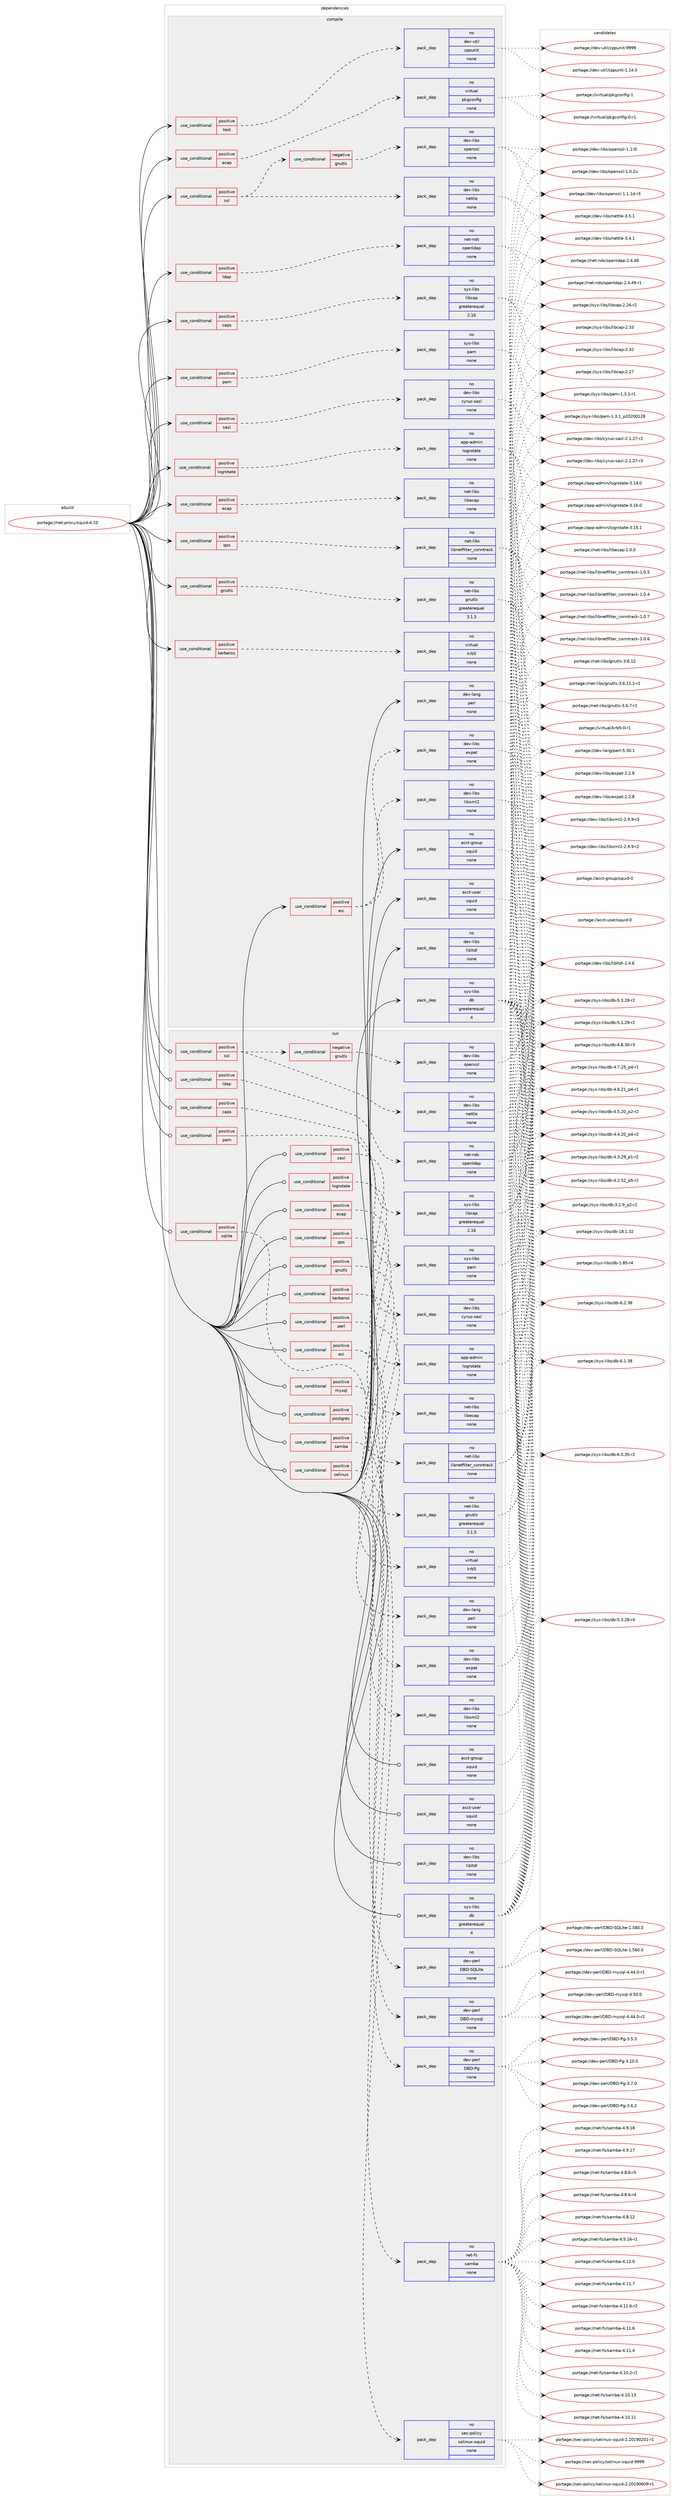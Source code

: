digraph prolog {

# *************
# Graph options
# *************

newrank=true;
concentrate=true;
compound=true;
graph [rankdir=LR,fontname=Helvetica,fontsize=10,ranksep=1.5];#, ranksep=2.5, nodesep=0.2];
edge  [arrowhead=vee];
node  [fontname=Helvetica,fontsize=10];

# **********
# The ebuild
# **********

subgraph cluster_leftcol {
color=gray;
rank=same;
label=<<i>ebuild</i>>;
id [label="portage://net-proxy/squid-4.10", color=red, width=4, href="../net-proxy/squid-4.10.svg"];
}

# ****************
# The dependencies
# ****************

subgraph cluster_midcol {
color=gray;
label=<<i>dependencies</i>>;
subgraph cluster_compile {
fillcolor="#eeeeee";
style=filled;
label=<<i>compile</i>>;
subgraph cond8468 {
dependency47067 [label=<<TABLE BORDER="0" CELLBORDER="1" CELLSPACING="0" CELLPADDING="4"><TR><TD ROWSPAN="3" CELLPADDING="10">use_conditional</TD></TR><TR><TD>positive</TD></TR><TR><TD>caps</TD></TR></TABLE>>, shape=none, color=red];
subgraph pack37607 {
dependency47068 [label=<<TABLE BORDER="0" CELLBORDER="1" CELLSPACING="0" CELLPADDING="4" WIDTH="220"><TR><TD ROWSPAN="6" CELLPADDING="30">pack_dep</TD></TR><TR><TD WIDTH="110">no</TD></TR><TR><TD>sys-libs</TD></TR><TR><TD>libcap</TD></TR><TR><TD>greaterequal</TD></TR><TR><TD>2.16</TD></TR></TABLE>>, shape=none, color=blue];
}
dependency47067:e -> dependency47068:w [weight=20,style="dashed",arrowhead="vee"];
}
id:e -> dependency47067:w [weight=20,style="solid",arrowhead="vee"];
subgraph cond8469 {
dependency47069 [label=<<TABLE BORDER="0" CELLBORDER="1" CELLSPACING="0" CELLPADDING="4"><TR><TD ROWSPAN="3" CELLPADDING="10">use_conditional</TD></TR><TR><TD>positive</TD></TR><TR><TD>ecap</TD></TR></TABLE>>, shape=none, color=red];
subgraph pack37608 {
dependency47070 [label=<<TABLE BORDER="0" CELLBORDER="1" CELLSPACING="0" CELLPADDING="4" WIDTH="220"><TR><TD ROWSPAN="6" CELLPADDING="30">pack_dep</TD></TR><TR><TD WIDTH="110">no</TD></TR><TR><TD>net-libs</TD></TR><TR><TD>libecap</TD></TR><TR><TD>none</TD></TR><TR><TD></TD></TR></TABLE>>, shape=none, color=blue];
}
dependency47069:e -> dependency47070:w [weight=20,style="dashed",arrowhead="vee"];
}
id:e -> dependency47069:w [weight=20,style="solid",arrowhead="vee"];
subgraph cond8470 {
dependency47071 [label=<<TABLE BORDER="0" CELLBORDER="1" CELLSPACING="0" CELLPADDING="4"><TR><TD ROWSPAN="3" CELLPADDING="10">use_conditional</TD></TR><TR><TD>positive</TD></TR><TR><TD>ecap</TD></TR></TABLE>>, shape=none, color=red];
subgraph pack37609 {
dependency47072 [label=<<TABLE BORDER="0" CELLBORDER="1" CELLSPACING="0" CELLPADDING="4" WIDTH="220"><TR><TD ROWSPAN="6" CELLPADDING="30">pack_dep</TD></TR><TR><TD WIDTH="110">no</TD></TR><TR><TD>virtual</TD></TR><TR><TD>pkgconfig</TD></TR><TR><TD>none</TD></TR><TR><TD></TD></TR></TABLE>>, shape=none, color=blue];
}
dependency47071:e -> dependency47072:w [weight=20,style="dashed",arrowhead="vee"];
}
id:e -> dependency47071:w [weight=20,style="solid",arrowhead="vee"];
subgraph cond8471 {
dependency47073 [label=<<TABLE BORDER="0" CELLBORDER="1" CELLSPACING="0" CELLPADDING="4"><TR><TD ROWSPAN="3" CELLPADDING="10">use_conditional</TD></TR><TR><TD>positive</TD></TR><TR><TD>esi</TD></TR></TABLE>>, shape=none, color=red];
subgraph pack37610 {
dependency47074 [label=<<TABLE BORDER="0" CELLBORDER="1" CELLSPACING="0" CELLPADDING="4" WIDTH="220"><TR><TD ROWSPAN="6" CELLPADDING="30">pack_dep</TD></TR><TR><TD WIDTH="110">no</TD></TR><TR><TD>dev-libs</TD></TR><TR><TD>expat</TD></TR><TR><TD>none</TD></TR><TR><TD></TD></TR></TABLE>>, shape=none, color=blue];
}
dependency47073:e -> dependency47074:w [weight=20,style="dashed",arrowhead="vee"];
subgraph pack37611 {
dependency47075 [label=<<TABLE BORDER="0" CELLBORDER="1" CELLSPACING="0" CELLPADDING="4" WIDTH="220"><TR><TD ROWSPAN="6" CELLPADDING="30">pack_dep</TD></TR><TR><TD WIDTH="110">no</TD></TR><TR><TD>dev-libs</TD></TR><TR><TD>libxml2</TD></TR><TR><TD>none</TD></TR><TR><TD></TD></TR></TABLE>>, shape=none, color=blue];
}
dependency47073:e -> dependency47075:w [weight=20,style="dashed",arrowhead="vee"];
}
id:e -> dependency47073:w [weight=20,style="solid",arrowhead="vee"];
subgraph cond8472 {
dependency47076 [label=<<TABLE BORDER="0" CELLBORDER="1" CELLSPACING="0" CELLPADDING="4"><TR><TD ROWSPAN="3" CELLPADDING="10">use_conditional</TD></TR><TR><TD>positive</TD></TR><TR><TD>gnutls</TD></TR></TABLE>>, shape=none, color=red];
subgraph pack37612 {
dependency47077 [label=<<TABLE BORDER="0" CELLBORDER="1" CELLSPACING="0" CELLPADDING="4" WIDTH="220"><TR><TD ROWSPAN="6" CELLPADDING="30">pack_dep</TD></TR><TR><TD WIDTH="110">no</TD></TR><TR><TD>net-libs</TD></TR><TR><TD>gnutls</TD></TR><TR><TD>greaterequal</TD></TR><TR><TD>3.1.5</TD></TR></TABLE>>, shape=none, color=blue];
}
dependency47076:e -> dependency47077:w [weight=20,style="dashed",arrowhead="vee"];
}
id:e -> dependency47076:w [weight=20,style="solid",arrowhead="vee"];
subgraph cond8473 {
dependency47078 [label=<<TABLE BORDER="0" CELLBORDER="1" CELLSPACING="0" CELLPADDING="4"><TR><TD ROWSPAN="3" CELLPADDING="10">use_conditional</TD></TR><TR><TD>positive</TD></TR><TR><TD>kerberos</TD></TR></TABLE>>, shape=none, color=red];
subgraph pack37613 {
dependency47079 [label=<<TABLE BORDER="0" CELLBORDER="1" CELLSPACING="0" CELLPADDING="4" WIDTH="220"><TR><TD ROWSPAN="6" CELLPADDING="30">pack_dep</TD></TR><TR><TD WIDTH="110">no</TD></TR><TR><TD>virtual</TD></TR><TR><TD>krb5</TD></TR><TR><TD>none</TD></TR><TR><TD></TD></TR></TABLE>>, shape=none, color=blue];
}
dependency47078:e -> dependency47079:w [weight=20,style="dashed",arrowhead="vee"];
}
id:e -> dependency47078:w [weight=20,style="solid",arrowhead="vee"];
subgraph cond8474 {
dependency47080 [label=<<TABLE BORDER="0" CELLBORDER="1" CELLSPACING="0" CELLPADDING="4"><TR><TD ROWSPAN="3" CELLPADDING="10">use_conditional</TD></TR><TR><TD>positive</TD></TR><TR><TD>ldap</TD></TR></TABLE>>, shape=none, color=red];
subgraph pack37614 {
dependency47081 [label=<<TABLE BORDER="0" CELLBORDER="1" CELLSPACING="0" CELLPADDING="4" WIDTH="220"><TR><TD ROWSPAN="6" CELLPADDING="30">pack_dep</TD></TR><TR><TD WIDTH="110">no</TD></TR><TR><TD>net-nds</TD></TR><TR><TD>openldap</TD></TR><TR><TD>none</TD></TR><TR><TD></TD></TR></TABLE>>, shape=none, color=blue];
}
dependency47080:e -> dependency47081:w [weight=20,style="dashed",arrowhead="vee"];
}
id:e -> dependency47080:w [weight=20,style="solid",arrowhead="vee"];
subgraph cond8475 {
dependency47082 [label=<<TABLE BORDER="0" CELLBORDER="1" CELLSPACING="0" CELLPADDING="4"><TR><TD ROWSPAN="3" CELLPADDING="10">use_conditional</TD></TR><TR><TD>positive</TD></TR><TR><TD>logrotate</TD></TR></TABLE>>, shape=none, color=red];
subgraph pack37615 {
dependency47083 [label=<<TABLE BORDER="0" CELLBORDER="1" CELLSPACING="0" CELLPADDING="4" WIDTH="220"><TR><TD ROWSPAN="6" CELLPADDING="30">pack_dep</TD></TR><TR><TD WIDTH="110">no</TD></TR><TR><TD>app-admin</TD></TR><TR><TD>logrotate</TD></TR><TR><TD>none</TD></TR><TR><TD></TD></TR></TABLE>>, shape=none, color=blue];
}
dependency47082:e -> dependency47083:w [weight=20,style="dashed",arrowhead="vee"];
}
id:e -> dependency47082:w [weight=20,style="solid",arrowhead="vee"];
subgraph cond8476 {
dependency47084 [label=<<TABLE BORDER="0" CELLBORDER="1" CELLSPACING="0" CELLPADDING="4"><TR><TD ROWSPAN="3" CELLPADDING="10">use_conditional</TD></TR><TR><TD>positive</TD></TR><TR><TD>pam</TD></TR></TABLE>>, shape=none, color=red];
subgraph pack37616 {
dependency47085 [label=<<TABLE BORDER="0" CELLBORDER="1" CELLSPACING="0" CELLPADDING="4" WIDTH="220"><TR><TD ROWSPAN="6" CELLPADDING="30">pack_dep</TD></TR><TR><TD WIDTH="110">no</TD></TR><TR><TD>sys-libs</TD></TR><TR><TD>pam</TD></TR><TR><TD>none</TD></TR><TR><TD></TD></TR></TABLE>>, shape=none, color=blue];
}
dependency47084:e -> dependency47085:w [weight=20,style="dashed",arrowhead="vee"];
}
id:e -> dependency47084:w [weight=20,style="solid",arrowhead="vee"];
subgraph cond8477 {
dependency47086 [label=<<TABLE BORDER="0" CELLBORDER="1" CELLSPACING="0" CELLPADDING="4"><TR><TD ROWSPAN="3" CELLPADDING="10">use_conditional</TD></TR><TR><TD>positive</TD></TR><TR><TD>qos</TD></TR></TABLE>>, shape=none, color=red];
subgraph pack37617 {
dependency47087 [label=<<TABLE BORDER="0" CELLBORDER="1" CELLSPACING="0" CELLPADDING="4" WIDTH="220"><TR><TD ROWSPAN="6" CELLPADDING="30">pack_dep</TD></TR><TR><TD WIDTH="110">no</TD></TR><TR><TD>net-libs</TD></TR><TR><TD>libnetfilter_conntrack</TD></TR><TR><TD>none</TD></TR><TR><TD></TD></TR></TABLE>>, shape=none, color=blue];
}
dependency47086:e -> dependency47087:w [weight=20,style="dashed",arrowhead="vee"];
}
id:e -> dependency47086:w [weight=20,style="solid",arrowhead="vee"];
subgraph cond8478 {
dependency47088 [label=<<TABLE BORDER="0" CELLBORDER="1" CELLSPACING="0" CELLPADDING="4"><TR><TD ROWSPAN="3" CELLPADDING="10">use_conditional</TD></TR><TR><TD>positive</TD></TR><TR><TD>sasl</TD></TR></TABLE>>, shape=none, color=red];
subgraph pack37618 {
dependency47089 [label=<<TABLE BORDER="0" CELLBORDER="1" CELLSPACING="0" CELLPADDING="4" WIDTH="220"><TR><TD ROWSPAN="6" CELLPADDING="30">pack_dep</TD></TR><TR><TD WIDTH="110">no</TD></TR><TR><TD>dev-libs</TD></TR><TR><TD>cyrus-sasl</TD></TR><TR><TD>none</TD></TR><TR><TD></TD></TR></TABLE>>, shape=none, color=blue];
}
dependency47088:e -> dependency47089:w [weight=20,style="dashed",arrowhead="vee"];
}
id:e -> dependency47088:w [weight=20,style="solid",arrowhead="vee"];
subgraph cond8479 {
dependency47090 [label=<<TABLE BORDER="0" CELLBORDER="1" CELLSPACING="0" CELLPADDING="4"><TR><TD ROWSPAN="3" CELLPADDING="10">use_conditional</TD></TR><TR><TD>positive</TD></TR><TR><TD>ssl</TD></TR></TABLE>>, shape=none, color=red];
subgraph cond8480 {
dependency47091 [label=<<TABLE BORDER="0" CELLBORDER="1" CELLSPACING="0" CELLPADDING="4"><TR><TD ROWSPAN="3" CELLPADDING="10">use_conditional</TD></TR><TR><TD>negative</TD></TR><TR><TD>gnutls</TD></TR></TABLE>>, shape=none, color=red];
subgraph pack37619 {
dependency47092 [label=<<TABLE BORDER="0" CELLBORDER="1" CELLSPACING="0" CELLPADDING="4" WIDTH="220"><TR><TD ROWSPAN="6" CELLPADDING="30">pack_dep</TD></TR><TR><TD WIDTH="110">no</TD></TR><TR><TD>dev-libs</TD></TR><TR><TD>openssl</TD></TR><TR><TD>none</TD></TR><TR><TD></TD></TR></TABLE>>, shape=none, color=blue];
}
dependency47091:e -> dependency47092:w [weight=20,style="dashed",arrowhead="vee"];
}
dependency47090:e -> dependency47091:w [weight=20,style="dashed",arrowhead="vee"];
subgraph pack37620 {
dependency47093 [label=<<TABLE BORDER="0" CELLBORDER="1" CELLSPACING="0" CELLPADDING="4" WIDTH="220"><TR><TD ROWSPAN="6" CELLPADDING="30">pack_dep</TD></TR><TR><TD WIDTH="110">no</TD></TR><TR><TD>dev-libs</TD></TR><TR><TD>nettle</TD></TR><TR><TD>none</TD></TR><TR><TD></TD></TR></TABLE>>, shape=none, color=blue];
}
dependency47090:e -> dependency47093:w [weight=20,style="dashed",arrowhead="vee"];
}
id:e -> dependency47090:w [weight=20,style="solid",arrowhead="vee"];
subgraph cond8481 {
dependency47094 [label=<<TABLE BORDER="0" CELLBORDER="1" CELLSPACING="0" CELLPADDING="4"><TR><TD ROWSPAN="3" CELLPADDING="10">use_conditional</TD></TR><TR><TD>positive</TD></TR><TR><TD>test</TD></TR></TABLE>>, shape=none, color=red];
subgraph pack37621 {
dependency47095 [label=<<TABLE BORDER="0" CELLBORDER="1" CELLSPACING="0" CELLPADDING="4" WIDTH="220"><TR><TD ROWSPAN="6" CELLPADDING="30">pack_dep</TD></TR><TR><TD WIDTH="110">no</TD></TR><TR><TD>dev-util</TD></TR><TR><TD>cppunit</TD></TR><TR><TD>none</TD></TR><TR><TD></TD></TR></TABLE>>, shape=none, color=blue];
}
dependency47094:e -> dependency47095:w [weight=20,style="dashed",arrowhead="vee"];
}
id:e -> dependency47094:w [weight=20,style="solid",arrowhead="vee"];
subgraph pack37622 {
dependency47096 [label=<<TABLE BORDER="0" CELLBORDER="1" CELLSPACING="0" CELLPADDING="4" WIDTH="220"><TR><TD ROWSPAN="6" CELLPADDING="30">pack_dep</TD></TR><TR><TD WIDTH="110">no</TD></TR><TR><TD>acct-group</TD></TR><TR><TD>squid</TD></TR><TR><TD>none</TD></TR><TR><TD></TD></TR></TABLE>>, shape=none, color=blue];
}
id:e -> dependency47096:w [weight=20,style="solid",arrowhead="vee"];
subgraph pack37623 {
dependency47097 [label=<<TABLE BORDER="0" CELLBORDER="1" CELLSPACING="0" CELLPADDING="4" WIDTH="220"><TR><TD ROWSPAN="6" CELLPADDING="30">pack_dep</TD></TR><TR><TD WIDTH="110">no</TD></TR><TR><TD>acct-user</TD></TR><TR><TD>squid</TD></TR><TR><TD>none</TD></TR><TR><TD></TD></TR></TABLE>>, shape=none, color=blue];
}
id:e -> dependency47097:w [weight=20,style="solid",arrowhead="vee"];
subgraph pack37624 {
dependency47098 [label=<<TABLE BORDER="0" CELLBORDER="1" CELLSPACING="0" CELLPADDING="4" WIDTH="220"><TR><TD ROWSPAN="6" CELLPADDING="30">pack_dep</TD></TR><TR><TD WIDTH="110">no</TD></TR><TR><TD>dev-lang</TD></TR><TR><TD>perl</TD></TR><TR><TD>none</TD></TR><TR><TD></TD></TR></TABLE>>, shape=none, color=blue];
}
id:e -> dependency47098:w [weight=20,style="solid",arrowhead="vee"];
subgraph pack37625 {
dependency47099 [label=<<TABLE BORDER="0" CELLBORDER="1" CELLSPACING="0" CELLPADDING="4" WIDTH="220"><TR><TD ROWSPAN="6" CELLPADDING="30">pack_dep</TD></TR><TR><TD WIDTH="110">no</TD></TR><TR><TD>dev-libs</TD></TR><TR><TD>libltdl</TD></TR><TR><TD>none</TD></TR><TR><TD></TD></TR></TABLE>>, shape=none, color=blue];
}
id:e -> dependency47099:w [weight=20,style="solid",arrowhead="vee"];
subgraph pack37626 {
dependency47100 [label=<<TABLE BORDER="0" CELLBORDER="1" CELLSPACING="0" CELLPADDING="4" WIDTH="220"><TR><TD ROWSPAN="6" CELLPADDING="30">pack_dep</TD></TR><TR><TD WIDTH="110">no</TD></TR><TR><TD>sys-libs</TD></TR><TR><TD>db</TD></TR><TR><TD>greaterequal</TD></TR><TR><TD>4</TD></TR></TABLE>>, shape=none, color=blue];
}
id:e -> dependency47100:w [weight=20,style="solid",arrowhead="vee"];
}
subgraph cluster_compileandrun {
fillcolor="#eeeeee";
style=filled;
label=<<i>compile and run</i>>;
}
subgraph cluster_run {
fillcolor="#eeeeee";
style=filled;
label=<<i>run</i>>;
subgraph cond8482 {
dependency47101 [label=<<TABLE BORDER="0" CELLBORDER="1" CELLSPACING="0" CELLPADDING="4"><TR><TD ROWSPAN="3" CELLPADDING="10">use_conditional</TD></TR><TR><TD>positive</TD></TR><TR><TD>caps</TD></TR></TABLE>>, shape=none, color=red];
subgraph pack37627 {
dependency47102 [label=<<TABLE BORDER="0" CELLBORDER="1" CELLSPACING="0" CELLPADDING="4" WIDTH="220"><TR><TD ROWSPAN="6" CELLPADDING="30">pack_dep</TD></TR><TR><TD WIDTH="110">no</TD></TR><TR><TD>sys-libs</TD></TR><TR><TD>libcap</TD></TR><TR><TD>greaterequal</TD></TR><TR><TD>2.16</TD></TR></TABLE>>, shape=none, color=blue];
}
dependency47101:e -> dependency47102:w [weight=20,style="dashed",arrowhead="vee"];
}
id:e -> dependency47101:w [weight=20,style="solid",arrowhead="odot"];
subgraph cond8483 {
dependency47103 [label=<<TABLE BORDER="0" CELLBORDER="1" CELLSPACING="0" CELLPADDING="4"><TR><TD ROWSPAN="3" CELLPADDING="10">use_conditional</TD></TR><TR><TD>positive</TD></TR><TR><TD>ecap</TD></TR></TABLE>>, shape=none, color=red];
subgraph pack37628 {
dependency47104 [label=<<TABLE BORDER="0" CELLBORDER="1" CELLSPACING="0" CELLPADDING="4" WIDTH="220"><TR><TD ROWSPAN="6" CELLPADDING="30">pack_dep</TD></TR><TR><TD WIDTH="110">no</TD></TR><TR><TD>net-libs</TD></TR><TR><TD>libecap</TD></TR><TR><TD>none</TD></TR><TR><TD></TD></TR></TABLE>>, shape=none, color=blue];
}
dependency47103:e -> dependency47104:w [weight=20,style="dashed",arrowhead="vee"];
}
id:e -> dependency47103:w [weight=20,style="solid",arrowhead="odot"];
subgraph cond8484 {
dependency47105 [label=<<TABLE BORDER="0" CELLBORDER="1" CELLSPACING="0" CELLPADDING="4"><TR><TD ROWSPAN="3" CELLPADDING="10">use_conditional</TD></TR><TR><TD>positive</TD></TR><TR><TD>esi</TD></TR></TABLE>>, shape=none, color=red];
subgraph pack37629 {
dependency47106 [label=<<TABLE BORDER="0" CELLBORDER="1" CELLSPACING="0" CELLPADDING="4" WIDTH="220"><TR><TD ROWSPAN="6" CELLPADDING="30">pack_dep</TD></TR><TR><TD WIDTH="110">no</TD></TR><TR><TD>dev-libs</TD></TR><TR><TD>expat</TD></TR><TR><TD>none</TD></TR><TR><TD></TD></TR></TABLE>>, shape=none, color=blue];
}
dependency47105:e -> dependency47106:w [weight=20,style="dashed",arrowhead="vee"];
subgraph pack37630 {
dependency47107 [label=<<TABLE BORDER="0" CELLBORDER="1" CELLSPACING="0" CELLPADDING="4" WIDTH="220"><TR><TD ROWSPAN="6" CELLPADDING="30">pack_dep</TD></TR><TR><TD WIDTH="110">no</TD></TR><TR><TD>dev-libs</TD></TR><TR><TD>libxml2</TD></TR><TR><TD>none</TD></TR><TR><TD></TD></TR></TABLE>>, shape=none, color=blue];
}
dependency47105:e -> dependency47107:w [weight=20,style="dashed",arrowhead="vee"];
}
id:e -> dependency47105:w [weight=20,style="solid",arrowhead="odot"];
subgraph cond8485 {
dependency47108 [label=<<TABLE BORDER="0" CELLBORDER="1" CELLSPACING="0" CELLPADDING="4"><TR><TD ROWSPAN="3" CELLPADDING="10">use_conditional</TD></TR><TR><TD>positive</TD></TR><TR><TD>gnutls</TD></TR></TABLE>>, shape=none, color=red];
subgraph pack37631 {
dependency47109 [label=<<TABLE BORDER="0" CELLBORDER="1" CELLSPACING="0" CELLPADDING="4" WIDTH="220"><TR><TD ROWSPAN="6" CELLPADDING="30">pack_dep</TD></TR><TR><TD WIDTH="110">no</TD></TR><TR><TD>net-libs</TD></TR><TR><TD>gnutls</TD></TR><TR><TD>greaterequal</TD></TR><TR><TD>3.1.5</TD></TR></TABLE>>, shape=none, color=blue];
}
dependency47108:e -> dependency47109:w [weight=20,style="dashed",arrowhead="vee"];
}
id:e -> dependency47108:w [weight=20,style="solid",arrowhead="odot"];
subgraph cond8486 {
dependency47110 [label=<<TABLE BORDER="0" CELLBORDER="1" CELLSPACING="0" CELLPADDING="4"><TR><TD ROWSPAN="3" CELLPADDING="10">use_conditional</TD></TR><TR><TD>positive</TD></TR><TR><TD>kerberos</TD></TR></TABLE>>, shape=none, color=red];
subgraph pack37632 {
dependency47111 [label=<<TABLE BORDER="0" CELLBORDER="1" CELLSPACING="0" CELLPADDING="4" WIDTH="220"><TR><TD ROWSPAN="6" CELLPADDING="30">pack_dep</TD></TR><TR><TD WIDTH="110">no</TD></TR><TR><TD>virtual</TD></TR><TR><TD>krb5</TD></TR><TR><TD>none</TD></TR><TR><TD></TD></TR></TABLE>>, shape=none, color=blue];
}
dependency47110:e -> dependency47111:w [weight=20,style="dashed",arrowhead="vee"];
}
id:e -> dependency47110:w [weight=20,style="solid",arrowhead="odot"];
subgraph cond8487 {
dependency47112 [label=<<TABLE BORDER="0" CELLBORDER="1" CELLSPACING="0" CELLPADDING="4"><TR><TD ROWSPAN="3" CELLPADDING="10">use_conditional</TD></TR><TR><TD>positive</TD></TR><TR><TD>ldap</TD></TR></TABLE>>, shape=none, color=red];
subgraph pack37633 {
dependency47113 [label=<<TABLE BORDER="0" CELLBORDER="1" CELLSPACING="0" CELLPADDING="4" WIDTH="220"><TR><TD ROWSPAN="6" CELLPADDING="30">pack_dep</TD></TR><TR><TD WIDTH="110">no</TD></TR><TR><TD>net-nds</TD></TR><TR><TD>openldap</TD></TR><TR><TD>none</TD></TR><TR><TD></TD></TR></TABLE>>, shape=none, color=blue];
}
dependency47112:e -> dependency47113:w [weight=20,style="dashed",arrowhead="vee"];
}
id:e -> dependency47112:w [weight=20,style="solid",arrowhead="odot"];
subgraph cond8488 {
dependency47114 [label=<<TABLE BORDER="0" CELLBORDER="1" CELLSPACING="0" CELLPADDING="4"><TR><TD ROWSPAN="3" CELLPADDING="10">use_conditional</TD></TR><TR><TD>positive</TD></TR><TR><TD>logrotate</TD></TR></TABLE>>, shape=none, color=red];
subgraph pack37634 {
dependency47115 [label=<<TABLE BORDER="0" CELLBORDER="1" CELLSPACING="0" CELLPADDING="4" WIDTH="220"><TR><TD ROWSPAN="6" CELLPADDING="30">pack_dep</TD></TR><TR><TD WIDTH="110">no</TD></TR><TR><TD>app-admin</TD></TR><TR><TD>logrotate</TD></TR><TR><TD>none</TD></TR><TR><TD></TD></TR></TABLE>>, shape=none, color=blue];
}
dependency47114:e -> dependency47115:w [weight=20,style="dashed",arrowhead="vee"];
}
id:e -> dependency47114:w [weight=20,style="solid",arrowhead="odot"];
subgraph cond8489 {
dependency47116 [label=<<TABLE BORDER="0" CELLBORDER="1" CELLSPACING="0" CELLPADDING="4"><TR><TD ROWSPAN="3" CELLPADDING="10">use_conditional</TD></TR><TR><TD>positive</TD></TR><TR><TD>mysql</TD></TR></TABLE>>, shape=none, color=red];
subgraph pack37635 {
dependency47117 [label=<<TABLE BORDER="0" CELLBORDER="1" CELLSPACING="0" CELLPADDING="4" WIDTH="220"><TR><TD ROWSPAN="6" CELLPADDING="30">pack_dep</TD></TR><TR><TD WIDTH="110">no</TD></TR><TR><TD>dev-perl</TD></TR><TR><TD>DBD-mysql</TD></TR><TR><TD>none</TD></TR><TR><TD></TD></TR></TABLE>>, shape=none, color=blue];
}
dependency47116:e -> dependency47117:w [weight=20,style="dashed",arrowhead="vee"];
}
id:e -> dependency47116:w [weight=20,style="solid",arrowhead="odot"];
subgraph cond8490 {
dependency47118 [label=<<TABLE BORDER="0" CELLBORDER="1" CELLSPACING="0" CELLPADDING="4"><TR><TD ROWSPAN="3" CELLPADDING="10">use_conditional</TD></TR><TR><TD>positive</TD></TR><TR><TD>pam</TD></TR></TABLE>>, shape=none, color=red];
subgraph pack37636 {
dependency47119 [label=<<TABLE BORDER="0" CELLBORDER="1" CELLSPACING="0" CELLPADDING="4" WIDTH="220"><TR><TD ROWSPAN="6" CELLPADDING="30">pack_dep</TD></TR><TR><TD WIDTH="110">no</TD></TR><TR><TD>sys-libs</TD></TR><TR><TD>pam</TD></TR><TR><TD>none</TD></TR><TR><TD></TD></TR></TABLE>>, shape=none, color=blue];
}
dependency47118:e -> dependency47119:w [weight=20,style="dashed",arrowhead="vee"];
}
id:e -> dependency47118:w [weight=20,style="solid",arrowhead="odot"];
subgraph cond8491 {
dependency47120 [label=<<TABLE BORDER="0" CELLBORDER="1" CELLSPACING="0" CELLPADDING="4"><TR><TD ROWSPAN="3" CELLPADDING="10">use_conditional</TD></TR><TR><TD>positive</TD></TR><TR><TD>perl</TD></TR></TABLE>>, shape=none, color=red];
subgraph pack37637 {
dependency47121 [label=<<TABLE BORDER="0" CELLBORDER="1" CELLSPACING="0" CELLPADDING="4" WIDTH="220"><TR><TD ROWSPAN="6" CELLPADDING="30">pack_dep</TD></TR><TR><TD WIDTH="110">no</TD></TR><TR><TD>dev-lang</TD></TR><TR><TD>perl</TD></TR><TR><TD>none</TD></TR><TR><TD></TD></TR></TABLE>>, shape=none, color=blue];
}
dependency47120:e -> dependency47121:w [weight=20,style="dashed",arrowhead="vee"];
}
id:e -> dependency47120:w [weight=20,style="solid",arrowhead="odot"];
subgraph cond8492 {
dependency47122 [label=<<TABLE BORDER="0" CELLBORDER="1" CELLSPACING="0" CELLPADDING="4"><TR><TD ROWSPAN="3" CELLPADDING="10">use_conditional</TD></TR><TR><TD>positive</TD></TR><TR><TD>postgres</TD></TR></TABLE>>, shape=none, color=red];
subgraph pack37638 {
dependency47123 [label=<<TABLE BORDER="0" CELLBORDER="1" CELLSPACING="0" CELLPADDING="4" WIDTH="220"><TR><TD ROWSPAN="6" CELLPADDING="30">pack_dep</TD></TR><TR><TD WIDTH="110">no</TD></TR><TR><TD>dev-perl</TD></TR><TR><TD>DBD-Pg</TD></TR><TR><TD>none</TD></TR><TR><TD></TD></TR></TABLE>>, shape=none, color=blue];
}
dependency47122:e -> dependency47123:w [weight=20,style="dashed",arrowhead="vee"];
}
id:e -> dependency47122:w [weight=20,style="solid",arrowhead="odot"];
subgraph cond8493 {
dependency47124 [label=<<TABLE BORDER="0" CELLBORDER="1" CELLSPACING="0" CELLPADDING="4"><TR><TD ROWSPAN="3" CELLPADDING="10">use_conditional</TD></TR><TR><TD>positive</TD></TR><TR><TD>qos</TD></TR></TABLE>>, shape=none, color=red];
subgraph pack37639 {
dependency47125 [label=<<TABLE BORDER="0" CELLBORDER="1" CELLSPACING="0" CELLPADDING="4" WIDTH="220"><TR><TD ROWSPAN="6" CELLPADDING="30">pack_dep</TD></TR><TR><TD WIDTH="110">no</TD></TR><TR><TD>net-libs</TD></TR><TR><TD>libnetfilter_conntrack</TD></TR><TR><TD>none</TD></TR><TR><TD></TD></TR></TABLE>>, shape=none, color=blue];
}
dependency47124:e -> dependency47125:w [weight=20,style="dashed",arrowhead="vee"];
}
id:e -> dependency47124:w [weight=20,style="solid",arrowhead="odot"];
subgraph cond8494 {
dependency47126 [label=<<TABLE BORDER="0" CELLBORDER="1" CELLSPACING="0" CELLPADDING="4"><TR><TD ROWSPAN="3" CELLPADDING="10">use_conditional</TD></TR><TR><TD>positive</TD></TR><TR><TD>samba</TD></TR></TABLE>>, shape=none, color=red];
subgraph pack37640 {
dependency47127 [label=<<TABLE BORDER="0" CELLBORDER="1" CELLSPACING="0" CELLPADDING="4" WIDTH="220"><TR><TD ROWSPAN="6" CELLPADDING="30">pack_dep</TD></TR><TR><TD WIDTH="110">no</TD></TR><TR><TD>net-fs</TD></TR><TR><TD>samba</TD></TR><TR><TD>none</TD></TR><TR><TD></TD></TR></TABLE>>, shape=none, color=blue];
}
dependency47126:e -> dependency47127:w [weight=20,style="dashed",arrowhead="vee"];
}
id:e -> dependency47126:w [weight=20,style="solid",arrowhead="odot"];
subgraph cond8495 {
dependency47128 [label=<<TABLE BORDER="0" CELLBORDER="1" CELLSPACING="0" CELLPADDING="4"><TR><TD ROWSPAN="3" CELLPADDING="10">use_conditional</TD></TR><TR><TD>positive</TD></TR><TR><TD>sasl</TD></TR></TABLE>>, shape=none, color=red];
subgraph pack37641 {
dependency47129 [label=<<TABLE BORDER="0" CELLBORDER="1" CELLSPACING="0" CELLPADDING="4" WIDTH="220"><TR><TD ROWSPAN="6" CELLPADDING="30">pack_dep</TD></TR><TR><TD WIDTH="110">no</TD></TR><TR><TD>dev-libs</TD></TR><TR><TD>cyrus-sasl</TD></TR><TR><TD>none</TD></TR><TR><TD></TD></TR></TABLE>>, shape=none, color=blue];
}
dependency47128:e -> dependency47129:w [weight=20,style="dashed",arrowhead="vee"];
}
id:e -> dependency47128:w [weight=20,style="solid",arrowhead="odot"];
subgraph cond8496 {
dependency47130 [label=<<TABLE BORDER="0" CELLBORDER="1" CELLSPACING="0" CELLPADDING="4"><TR><TD ROWSPAN="3" CELLPADDING="10">use_conditional</TD></TR><TR><TD>positive</TD></TR><TR><TD>selinux</TD></TR></TABLE>>, shape=none, color=red];
subgraph pack37642 {
dependency47131 [label=<<TABLE BORDER="0" CELLBORDER="1" CELLSPACING="0" CELLPADDING="4" WIDTH="220"><TR><TD ROWSPAN="6" CELLPADDING="30">pack_dep</TD></TR><TR><TD WIDTH="110">no</TD></TR><TR><TD>sec-policy</TD></TR><TR><TD>selinux-squid</TD></TR><TR><TD>none</TD></TR><TR><TD></TD></TR></TABLE>>, shape=none, color=blue];
}
dependency47130:e -> dependency47131:w [weight=20,style="dashed",arrowhead="vee"];
}
id:e -> dependency47130:w [weight=20,style="solid",arrowhead="odot"];
subgraph cond8497 {
dependency47132 [label=<<TABLE BORDER="0" CELLBORDER="1" CELLSPACING="0" CELLPADDING="4"><TR><TD ROWSPAN="3" CELLPADDING="10">use_conditional</TD></TR><TR><TD>positive</TD></TR><TR><TD>sqlite</TD></TR></TABLE>>, shape=none, color=red];
subgraph pack37643 {
dependency47133 [label=<<TABLE BORDER="0" CELLBORDER="1" CELLSPACING="0" CELLPADDING="4" WIDTH="220"><TR><TD ROWSPAN="6" CELLPADDING="30">pack_dep</TD></TR><TR><TD WIDTH="110">no</TD></TR><TR><TD>dev-perl</TD></TR><TR><TD>DBD-SQLite</TD></TR><TR><TD>none</TD></TR><TR><TD></TD></TR></TABLE>>, shape=none, color=blue];
}
dependency47132:e -> dependency47133:w [weight=20,style="dashed",arrowhead="vee"];
}
id:e -> dependency47132:w [weight=20,style="solid",arrowhead="odot"];
subgraph cond8498 {
dependency47134 [label=<<TABLE BORDER="0" CELLBORDER="1" CELLSPACING="0" CELLPADDING="4"><TR><TD ROWSPAN="3" CELLPADDING="10">use_conditional</TD></TR><TR><TD>positive</TD></TR><TR><TD>ssl</TD></TR></TABLE>>, shape=none, color=red];
subgraph cond8499 {
dependency47135 [label=<<TABLE BORDER="0" CELLBORDER="1" CELLSPACING="0" CELLPADDING="4"><TR><TD ROWSPAN="3" CELLPADDING="10">use_conditional</TD></TR><TR><TD>negative</TD></TR><TR><TD>gnutls</TD></TR></TABLE>>, shape=none, color=red];
subgraph pack37644 {
dependency47136 [label=<<TABLE BORDER="0" CELLBORDER="1" CELLSPACING="0" CELLPADDING="4" WIDTH="220"><TR><TD ROWSPAN="6" CELLPADDING="30">pack_dep</TD></TR><TR><TD WIDTH="110">no</TD></TR><TR><TD>dev-libs</TD></TR><TR><TD>openssl</TD></TR><TR><TD>none</TD></TR><TR><TD></TD></TR></TABLE>>, shape=none, color=blue];
}
dependency47135:e -> dependency47136:w [weight=20,style="dashed",arrowhead="vee"];
}
dependency47134:e -> dependency47135:w [weight=20,style="dashed",arrowhead="vee"];
subgraph pack37645 {
dependency47137 [label=<<TABLE BORDER="0" CELLBORDER="1" CELLSPACING="0" CELLPADDING="4" WIDTH="220"><TR><TD ROWSPAN="6" CELLPADDING="30">pack_dep</TD></TR><TR><TD WIDTH="110">no</TD></TR><TR><TD>dev-libs</TD></TR><TR><TD>nettle</TD></TR><TR><TD>none</TD></TR><TR><TD></TD></TR></TABLE>>, shape=none, color=blue];
}
dependency47134:e -> dependency47137:w [weight=20,style="dashed",arrowhead="vee"];
}
id:e -> dependency47134:w [weight=20,style="solid",arrowhead="odot"];
subgraph pack37646 {
dependency47138 [label=<<TABLE BORDER="0" CELLBORDER="1" CELLSPACING="0" CELLPADDING="4" WIDTH="220"><TR><TD ROWSPAN="6" CELLPADDING="30">pack_dep</TD></TR><TR><TD WIDTH="110">no</TD></TR><TR><TD>acct-group</TD></TR><TR><TD>squid</TD></TR><TR><TD>none</TD></TR><TR><TD></TD></TR></TABLE>>, shape=none, color=blue];
}
id:e -> dependency47138:w [weight=20,style="solid",arrowhead="odot"];
subgraph pack37647 {
dependency47139 [label=<<TABLE BORDER="0" CELLBORDER="1" CELLSPACING="0" CELLPADDING="4" WIDTH="220"><TR><TD ROWSPAN="6" CELLPADDING="30">pack_dep</TD></TR><TR><TD WIDTH="110">no</TD></TR><TR><TD>acct-user</TD></TR><TR><TD>squid</TD></TR><TR><TD>none</TD></TR><TR><TD></TD></TR></TABLE>>, shape=none, color=blue];
}
id:e -> dependency47139:w [weight=20,style="solid",arrowhead="odot"];
subgraph pack37648 {
dependency47140 [label=<<TABLE BORDER="0" CELLBORDER="1" CELLSPACING="0" CELLPADDING="4" WIDTH="220"><TR><TD ROWSPAN="6" CELLPADDING="30">pack_dep</TD></TR><TR><TD WIDTH="110">no</TD></TR><TR><TD>dev-libs</TD></TR><TR><TD>libltdl</TD></TR><TR><TD>none</TD></TR><TR><TD></TD></TR></TABLE>>, shape=none, color=blue];
}
id:e -> dependency47140:w [weight=20,style="solid",arrowhead="odot"];
subgraph pack37649 {
dependency47141 [label=<<TABLE BORDER="0" CELLBORDER="1" CELLSPACING="0" CELLPADDING="4" WIDTH="220"><TR><TD ROWSPAN="6" CELLPADDING="30">pack_dep</TD></TR><TR><TD WIDTH="110">no</TD></TR><TR><TD>sys-libs</TD></TR><TR><TD>db</TD></TR><TR><TD>greaterequal</TD></TR><TR><TD>4</TD></TR></TABLE>>, shape=none, color=blue];
}
id:e -> dependency47141:w [weight=20,style="solid",arrowhead="odot"];
}
}

# **************
# The candidates
# **************

subgraph cluster_choices {
rank=same;
color=gray;
label=<<i>candidates</i>>;

subgraph choice37607 {
color=black;
nodesep=1;
choice1151211154510810598115471081059899971124550465151 [label="portage://sys-libs/libcap-2.33", color=red, width=4,href="../sys-libs/libcap-2.33.svg"];
choice1151211154510810598115471081059899971124550465150 [label="portage://sys-libs/libcap-2.32", color=red, width=4,href="../sys-libs/libcap-2.32.svg"];
choice1151211154510810598115471081059899971124550465055 [label="portage://sys-libs/libcap-2.27", color=red, width=4,href="../sys-libs/libcap-2.27.svg"];
choice11512111545108105981154710810598999711245504650544511450 [label="portage://sys-libs/libcap-2.26-r2", color=red, width=4,href="../sys-libs/libcap-2.26-r2.svg"];
dependency47068:e -> choice1151211154510810598115471081059899971124550465151:w [style=dotted,weight="100"];
dependency47068:e -> choice1151211154510810598115471081059899971124550465150:w [style=dotted,weight="100"];
dependency47068:e -> choice1151211154510810598115471081059899971124550465055:w [style=dotted,weight="100"];
dependency47068:e -> choice11512111545108105981154710810598999711245504650544511450:w [style=dotted,weight="100"];
}
subgraph choice37608 {
color=black;
nodesep=1;
choice110101116451081059811547108105981019997112454946484648 [label="portage://net-libs/libecap-1.0.0", color=red, width=4,href="../net-libs/libecap-1.0.0.svg"];
dependency47070:e -> choice110101116451081059811547108105981019997112454946484648:w [style=dotted,weight="100"];
}
subgraph choice37609 {
color=black;
nodesep=1;
choice1181051141161179710847112107103991111101021051034549 [label="portage://virtual/pkgconfig-1", color=red, width=4,href="../virtual/pkgconfig-1.svg"];
choice11810511411611797108471121071039911111010210510345484511449 [label="portage://virtual/pkgconfig-0-r1", color=red, width=4,href="../virtual/pkgconfig-0-r1.svg"];
dependency47072:e -> choice1181051141161179710847112107103991111101021051034549:w [style=dotted,weight="100"];
dependency47072:e -> choice11810511411611797108471121071039911111010210510345484511449:w [style=dotted,weight="100"];
}
subgraph choice37610 {
color=black;
nodesep=1;
choice10010111845108105981154710112011297116455046504657 [label="portage://dev-libs/expat-2.2.9", color=red, width=4,href="../dev-libs/expat-2.2.9.svg"];
choice10010111845108105981154710112011297116455046504656 [label="portage://dev-libs/expat-2.2.8", color=red, width=4,href="../dev-libs/expat-2.2.8.svg"];
dependency47074:e -> choice10010111845108105981154710112011297116455046504657:w [style=dotted,weight="100"];
dependency47074:e -> choice10010111845108105981154710112011297116455046504656:w [style=dotted,weight="100"];
}
subgraph choice37611 {
color=black;
nodesep=1;
choice10010111845108105981154710810598120109108504550465746574511451 [label="portage://dev-libs/libxml2-2.9.9-r3", color=red, width=4,href="../dev-libs/libxml2-2.9.9-r3.svg"];
choice10010111845108105981154710810598120109108504550465746574511450 [label="portage://dev-libs/libxml2-2.9.9-r2", color=red, width=4,href="../dev-libs/libxml2-2.9.9-r2.svg"];
dependency47075:e -> choice10010111845108105981154710810598120109108504550465746574511451:w [style=dotted,weight="100"];
dependency47075:e -> choice10010111845108105981154710810598120109108504550465746574511450:w [style=dotted,weight="100"];
}
subgraph choice37612 {
color=black;
nodesep=1;
choice1101011164510810598115471031101171161081154551465446554511449 [label="portage://net-libs/gnutls-3.6.7-r1", color=red, width=4,href="../net-libs/gnutls-3.6.7-r1.svg"];
choice11010111645108105981154710311011711610811545514654464950 [label="portage://net-libs/gnutls-3.6.12", color=red, width=4,href="../net-libs/gnutls-3.6.12.svg"];
choice1101011164510810598115471031101171161081154551465446494946494511449 [label="portage://net-libs/gnutls-3.6.11.1-r1", color=red, width=4,href="../net-libs/gnutls-3.6.11.1-r1.svg"];
dependency47077:e -> choice1101011164510810598115471031101171161081154551465446554511449:w [style=dotted,weight="100"];
dependency47077:e -> choice11010111645108105981154710311011711610811545514654464950:w [style=dotted,weight="100"];
dependency47077:e -> choice1101011164510810598115471031101171161081154551465446494946494511449:w [style=dotted,weight="100"];
}
subgraph choice37613 {
color=black;
nodesep=1;
choice1181051141161179710847107114985345484511449 [label="portage://virtual/krb5-0-r1", color=red, width=4,href="../virtual/krb5-0-r1.svg"];
dependency47079:e -> choice1181051141161179710847107114985345484511449:w [style=dotted,weight="100"];
}
subgraph choice37614 {
color=black;
nodesep=1;
choice110101116451101001154711111210111010810097112455046524652574511449 [label="portage://net-nds/openldap-2.4.49-r1", color=red, width=4,href="../net-nds/openldap-2.4.49-r1.svg"];
choice11010111645110100115471111121011101081009711245504652465256 [label="portage://net-nds/openldap-2.4.48", color=red, width=4,href="../net-nds/openldap-2.4.48.svg"];
dependency47081:e -> choice110101116451101001154711111210111010810097112455046524652574511449:w [style=dotted,weight="100"];
dependency47081:e -> choice11010111645110100115471111121011101081009711245504652465256:w [style=dotted,weight="100"];
}
subgraph choice37615 {
color=black;
nodesep=1;
choice971121124597100109105110471081111031141111169711610145514649544648 [label="portage://app-admin/logrotate-3.16.0", color=red, width=4,href="../app-admin/logrotate-3.16.0.svg"];
choice971121124597100109105110471081111031141111169711610145514649534649 [label="portage://app-admin/logrotate-3.15.1", color=red, width=4,href="../app-admin/logrotate-3.15.1.svg"];
choice971121124597100109105110471081111031141111169711610145514649524648 [label="portage://app-admin/logrotate-3.14.0", color=red, width=4,href="../app-admin/logrotate-3.14.0.svg"];
dependency47083:e -> choice971121124597100109105110471081111031141111169711610145514649544648:w [style=dotted,weight="100"];
dependency47083:e -> choice971121124597100109105110471081111031141111169711610145514649534649:w [style=dotted,weight="100"];
dependency47083:e -> choice971121124597100109105110471081111031141111169711610145514649524648:w [style=dotted,weight="100"];
}
subgraph choice37616 {
color=black;
nodesep=1;
choice11512111545108105981154711297109454946514649951125048504848495056 [label="portage://sys-libs/pam-1.3.1_p20200128", color=red, width=4,href="../sys-libs/pam-1.3.1_p20200128.svg"];
choice115121115451081059811547112971094549465146494511449 [label="portage://sys-libs/pam-1.3.1-r1", color=red, width=4,href="../sys-libs/pam-1.3.1-r1.svg"];
dependency47085:e -> choice11512111545108105981154711297109454946514649951125048504848495056:w [style=dotted,weight="100"];
dependency47085:e -> choice115121115451081059811547112971094549465146494511449:w [style=dotted,weight="100"];
}
subgraph choice37617 {
color=black;
nodesep=1;
choice1101011164510810598115471081059811010111610210510811610111495991111101101161149799107454946484655 [label="portage://net-libs/libnetfilter_conntrack-1.0.7", color=red, width=4,href="../net-libs/libnetfilter_conntrack-1.0.7.svg"];
choice1101011164510810598115471081059811010111610210510811610111495991111101101161149799107454946484654 [label="portage://net-libs/libnetfilter_conntrack-1.0.6", color=red, width=4,href="../net-libs/libnetfilter_conntrack-1.0.6.svg"];
choice1101011164510810598115471081059811010111610210510811610111495991111101101161149799107454946484653 [label="portage://net-libs/libnetfilter_conntrack-1.0.5", color=red, width=4,href="../net-libs/libnetfilter_conntrack-1.0.5.svg"];
choice1101011164510810598115471081059811010111610210510811610111495991111101101161149799107454946484652 [label="portage://net-libs/libnetfilter_conntrack-1.0.4", color=red, width=4,href="../net-libs/libnetfilter_conntrack-1.0.4.svg"];
dependency47087:e -> choice1101011164510810598115471081059811010111610210510811610111495991111101101161149799107454946484655:w [style=dotted,weight="100"];
dependency47087:e -> choice1101011164510810598115471081059811010111610210510811610111495991111101101161149799107454946484654:w [style=dotted,weight="100"];
dependency47087:e -> choice1101011164510810598115471081059811010111610210510811610111495991111101101161149799107454946484653:w [style=dotted,weight="100"];
dependency47087:e -> choice1101011164510810598115471081059811010111610210510811610111495991111101101161149799107454946484652:w [style=dotted,weight="100"];
}
subgraph choice37618 {
color=black;
nodesep=1;
choice100101118451081059811547991211141171154511597115108455046494650554511451 [label="portage://dev-libs/cyrus-sasl-2.1.27-r3", color=red, width=4,href="../dev-libs/cyrus-sasl-2.1.27-r3.svg"];
choice100101118451081059811547991211141171154511597115108455046494650554511450 [label="portage://dev-libs/cyrus-sasl-2.1.27-r2", color=red, width=4,href="../dev-libs/cyrus-sasl-2.1.27-r2.svg"];
dependency47089:e -> choice100101118451081059811547991211141171154511597115108455046494650554511451:w [style=dotted,weight="100"];
dependency47089:e -> choice100101118451081059811547991211141171154511597115108455046494650554511450:w [style=dotted,weight="100"];
}
subgraph choice37619 {
color=black;
nodesep=1;
choice1001011184510810598115471111121011101151151084549464946491004511451 [label="portage://dev-libs/openssl-1.1.1d-r3", color=red, width=4,href="../dev-libs/openssl-1.1.1d-r3.svg"];
choice100101118451081059811547111112101110115115108454946494648108 [label="portage://dev-libs/openssl-1.1.0l", color=red, width=4,href="../dev-libs/openssl-1.1.0l.svg"];
choice100101118451081059811547111112101110115115108454946484650117 [label="portage://dev-libs/openssl-1.0.2u", color=red, width=4,href="../dev-libs/openssl-1.0.2u.svg"];
dependency47092:e -> choice1001011184510810598115471111121011101151151084549464946491004511451:w [style=dotted,weight="100"];
dependency47092:e -> choice100101118451081059811547111112101110115115108454946494648108:w [style=dotted,weight="100"];
dependency47092:e -> choice100101118451081059811547111112101110115115108454946484650117:w [style=dotted,weight="100"];
}
subgraph choice37620 {
color=black;
nodesep=1;
choice100101118451081059811547110101116116108101455146534649 [label="portage://dev-libs/nettle-3.5.1", color=red, width=4,href="../dev-libs/nettle-3.5.1.svg"];
choice100101118451081059811547110101116116108101455146524649 [label="portage://dev-libs/nettle-3.4.1", color=red, width=4,href="../dev-libs/nettle-3.4.1.svg"];
dependency47093:e -> choice100101118451081059811547110101116116108101455146534649:w [style=dotted,weight="100"];
dependency47093:e -> choice100101118451081059811547110101116116108101455146524649:w [style=dotted,weight="100"];
}
subgraph choice37621 {
color=black;
nodesep=1;
choice1001011184511711610510847991121121171101051164557575757 [label="portage://dev-util/cppunit-9999", color=red, width=4,href="../dev-util/cppunit-9999.svg"];
choice10010111845117116105108479911211211711010511645494649524648 [label="portage://dev-util/cppunit-1.14.0", color=red, width=4,href="../dev-util/cppunit-1.14.0.svg"];
dependency47095:e -> choice1001011184511711610510847991121121171101051164557575757:w [style=dotted,weight="100"];
dependency47095:e -> choice10010111845117116105108479911211211711010511645494649524648:w [style=dotted,weight="100"];
}
subgraph choice37622 {
color=black;
nodesep=1;
choice97999911645103114111117112471151131171051004548 [label="portage://acct-group/squid-0", color=red, width=4,href="../acct-group/squid-0.svg"];
dependency47096:e -> choice97999911645103114111117112471151131171051004548:w [style=dotted,weight="100"];
}
subgraph choice37623 {
color=black;
nodesep=1;
choice97999911645117115101114471151131171051004548 [label="portage://acct-user/squid-0", color=red, width=4,href="../acct-user/squid-0.svg"];
dependency47097:e -> choice97999911645117115101114471151131171051004548:w [style=dotted,weight="100"];
}
subgraph choice37624 {
color=black;
nodesep=1;
choice10010111845108971101034711210111410845534651484649 [label="portage://dev-lang/perl-5.30.1", color=red, width=4,href="../dev-lang/perl-5.30.1.svg"];
dependency47098:e -> choice10010111845108971101034711210111410845534651484649:w [style=dotted,weight="100"];
}
subgraph choice37625 {
color=black;
nodesep=1;
choice10010111845108105981154710810598108116100108455046524654 [label="portage://dev-libs/libltdl-2.4.6", color=red, width=4,href="../dev-libs/libltdl-2.4.6.svg"];
dependency47099:e -> choice10010111845108105981154710810598108116100108455046524654:w [style=dotted,weight="100"];
}
subgraph choice37626 {
color=black;
nodesep=1;
choice1151211154510810598115471009845544650465156 [label="portage://sys-libs/db-6.2.38", color=red, width=4,href="../sys-libs/db-6.2.38.svg"];
choice1151211154510810598115471009845544649465156 [label="portage://sys-libs/db-6.1.38", color=red, width=4,href="../sys-libs/db-6.1.38.svg"];
choice11512111545108105981154710098455446484651534511450 [label="portage://sys-libs/db-6.0.35-r2", color=red, width=4,href="../sys-libs/db-6.0.35-r2.svg"];
choice11512111545108105981154710098455346514650564511452 [label="portage://sys-libs/db-5.3.28-r4", color=red, width=4,href="../sys-libs/db-5.3.28-r4.svg"];
choice11512111545108105981154710098455346514650564511450 [label="portage://sys-libs/db-5.3.28-r2", color=red, width=4,href="../sys-libs/db-5.3.28-r2.svg"];
choice11512111545108105981154710098455346494650574511450 [label="portage://sys-libs/db-5.1.29-r2", color=red, width=4,href="../sys-libs/db-5.1.29-r2.svg"];
choice11512111545108105981154710098455246564651484511451 [label="portage://sys-libs/db-4.8.30-r3", color=red, width=4,href="../sys-libs/db-4.8.30-r3.svg"];
choice115121115451081059811547100984552465546505395112524511449 [label="portage://sys-libs/db-4.7.25_p4-r1", color=red, width=4,href="../sys-libs/db-4.7.25_p4-r1.svg"];
choice115121115451081059811547100984552465446504995112524511449 [label="portage://sys-libs/db-4.6.21_p4-r1", color=red, width=4,href="../sys-libs/db-4.6.21_p4-r1.svg"];
choice115121115451081059811547100984552465346504895112504511450 [label="portage://sys-libs/db-4.5.20_p2-r2", color=red, width=4,href="../sys-libs/db-4.5.20_p2-r2.svg"];
choice115121115451081059811547100984552465246504895112524511450 [label="portage://sys-libs/db-4.4.20_p4-r2", color=red, width=4,href="../sys-libs/db-4.4.20_p4-r2.svg"];
choice115121115451081059811547100984552465146505795112494511450 [label="portage://sys-libs/db-4.3.29_p1-r2", color=red, width=4,href="../sys-libs/db-4.3.29_p1-r2.svg"];
choice115121115451081059811547100984552465046535095112534511450 [label="portage://sys-libs/db-4.2.52_p5-r2", color=red, width=4,href="../sys-libs/db-4.2.52_p5-r2.svg"];
choice1151211154510810598115471009845514650465795112504511449 [label="portage://sys-libs/db-3.2.9_p2-r1", color=red, width=4,href="../sys-libs/db-3.2.9_p2-r1.svg"];
choice115121115451081059811547100984549564649465150 [label="portage://sys-libs/db-18.1.32", color=red, width=4,href="../sys-libs/db-18.1.32.svg"];
choice1151211154510810598115471009845494656534511452 [label="portage://sys-libs/db-1.85-r4", color=red, width=4,href="../sys-libs/db-1.85-r4.svg"];
dependency47100:e -> choice1151211154510810598115471009845544650465156:w [style=dotted,weight="100"];
dependency47100:e -> choice1151211154510810598115471009845544649465156:w [style=dotted,weight="100"];
dependency47100:e -> choice11512111545108105981154710098455446484651534511450:w [style=dotted,weight="100"];
dependency47100:e -> choice11512111545108105981154710098455346514650564511452:w [style=dotted,weight="100"];
dependency47100:e -> choice11512111545108105981154710098455346514650564511450:w [style=dotted,weight="100"];
dependency47100:e -> choice11512111545108105981154710098455346494650574511450:w [style=dotted,weight="100"];
dependency47100:e -> choice11512111545108105981154710098455246564651484511451:w [style=dotted,weight="100"];
dependency47100:e -> choice115121115451081059811547100984552465546505395112524511449:w [style=dotted,weight="100"];
dependency47100:e -> choice115121115451081059811547100984552465446504995112524511449:w [style=dotted,weight="100"];
dependency47100:e -> choice115121115451081059811547100984552465346504895112504511450:w [style=dotted,weight="100"];
dependency47100:e -> choice115121115451081059811547100984552465246504895112524511450:w [style=dotted,weight="100"];
dependency47100:e -> choice115121115451081059811547100984552465146505795112494511450:w [style=dotted,weight="100"];
dependency47100:e -> choice115121115451081059811547100984552465046535095112534511450:w [style=dotted,weight="100"];
dependency47100:e -> choice1151211154510810598115471009845514650465795112504511449:w [style=dotted,weight="100"];
dependency47100:e -> choice115121115451081059811547100984549564649465150:w [style=dotted,weight="100"];
dependency47100:e -> choice1151211154510810598115471009845494656534511452:w [style=dotted,weight="100"];
}
subgraph choice37627 {
color=black;
nodesep=1;
choice1151211154510810598115471081059899971124550465151 [label="portage://sys-libs/libcap-2.33", color=red, width=4,href="../sys-libs/libcap-2.33.svg"];
choice1151211154510810598115471081059899971124550465150 [label="portage://sys-libs/libcap-2.32", color=red, width=4,href="../sys-libs/libcap-2.32.svg"];
choice1151211154510810598115471081059899971124550465055 [label="portage://sys-libs/libcap-2.27", color=red, width=4,href="../sys-libs/libcap-2.27.svg"];
choice11512111545108105981154710810598999711245504650544511450 [label="portage://sys-libs/libcap-2.26-r2", color=red, width=4,href="../sys-libs/libcap-2.26-r2.svg"];
dependency47102:e -> choice1151211154510810598115471081059899971124550465151:w [style=dotted,weight="100"];
dependency47102:e -> choice1151211154510810598115471081059899971124550465150:w [style=dotted,weight="100"];
dependency47102:e -> choice1151211154510810598115471081059899971124550465055:w [style=dotted,weight="100"];
dependency47102:e -> choice11512111545108105981154710810598999711245504650544511450:w [style=dotted,weight="100"];
}
subgraph choice37628 {
color=black;
nodesep=1;
choice110101116451081059811547108105981019997112454946484648 [label="portage://net-libs/libecap-1.0.0", color=red, width=4,href="../net-libs/libecap-1.0.0.svg"];
dependency47104:e -> choice110101116451081059811547108105981019997112454946484648:w [style=dotted,weight="100"];
}
subgraph choice37629 {
color=black;
nodesep=1;
choice10010111845108105981154710112011297116455046504657 [label="portage://dev-libs/expat-2.2.9", color=red, width=4,href="../dev-libs/expat-2.2.9.svg"];
choice10010111845108105981154710112011297116455046504656 [label="portage://dev-libs/expat-2.2.8", color=red, width=4,href="../dev-libs/expat-2.2.8.svg"];
dependency47106:e -> choice10010111845108105981154710112011297116455046504657:w [style=dotted,weight="100"];
dependency47106:e -> choice10010111845108105981154710112011297116455046504656:w [style=dotted,weight="100"];
}
subgraph choice37630 {
color=black;
nodesep=1;
choice10010111845108105981154710810598120109108504550465746574511451 [label="portage://dev-libs/libxml2-2.9.9-r3", color=red, width=4,href="../dev-libs/libxml2-2.9.9-r3.svg"];
choice10010111845108105981154710810598120109108504550465746574511450 [label="portage://dev-libs/libxml2-2.9.9-r2", color=red, width=4,href="../dev-libs/libxml2-2.9.9-r2.svg"];
dependency47107:e -> choice10010111845108105981154710810598120109108504550465746574511451:w [style=dotted,weight="100"];
dependency47107:e -> choice10010111845108105981154710810598120109108504550465746574511450:w [style=dotted,weight="100"];
}
subgraph choice37631 {
color=black;
nodesep=1;
choice1101011164510810598115471031101171161081154551465446554511449 [label="portage://net-libs/gnutls-3.6.7-r1", color=red, width=4,href="../net-libs/gnutls-3.6.7-r1.svg"];
choice11010111645108105981154710311011711610811545514654464950 [label="portage://net-libs/gnutls-3.6.12", color=red, width=4,href="../net-libs/gnutls-3.6.12.svg"];
choice1101011164510810598115471031101171161081154551465446494946494511449 [label="portage://net-libs/gnutls-3.6.11.1-r1", color=red, width=4,href="../net-libs/gnutls-3.6.11.1-r1.svg"];
dependency47109:e -> choice1101011164510810598115471031101171161081154551465446554511449:w [style=dotted,weight="100"];
dependency47109:e -> choice11010111645108105981154710311011711610811545514654464950:w [style=dotted,weight="100"];
dependency47109:e -> choice1101011164510810598115471031101171161081154551465446494946494511449:w [style=dotted,weight="100"];
}
subgraph choice37632 {
color=black;
nodesep=1;
choice1181051141161179710847107114985345484511449 [label="portage://virtual/krb5-0-r1", color=red, width=4,href="../virtual/krb5-0-r1.svg"];
dependency47111:e -> choice1181051141161179710847107114985345484511449:w [style=dotted,weight="100"];
}
subgraph choice37633 {
color=black;
nodesep=1;
choice110101116451101001154711111210111010810097112455046524652574511449 [label="portage://net-nds/openldap-2.4.49-r1", color=red, width=4,href="../net-nds/openldap-2.4.49-r1.svg"];
choice11010111645110100115471111121011101081009711245504652465256 [label="portage://net-nds/openldap-2.4.48", color=red, width=4,href="../net-nds/openldap-2.4.48.svg"];
dependency47113:e -> choice110101116451101001154711111210111010810097112455046524652574511449:w [style=dotted,weight="100"];
dependency47113:e -> choice11010111645110100115471111121011101081009711245504652465256:w [style=dotted,weight="100"];
}
subgraph choice37634 {
color=black;
nodesep=1;
choice971121124597100109105110471081111031141111169711610145514649544648 [label="portage://app-admin/logrotate-3.16.0", color=red, width=4,href="../app-admin/logrotate-3.16.0.svg"];
choice971121124597100109105110471081111031141111169711610145514649534649 [label="portage://app-admin/logrotate-3.15.1", color=red, width=4,href="../app-admin/logrotate-3.15.1.svg"];
choice971121124597100109105110471081111031141111169711610145514649524648 [label="portage://app-admin/logrotate-3.14.0", color=red, width=4,href="../app-admin/logrotate-3.14.0.svg"];
dependency47115:e -> choice971121124597100109105110471081111031141111169711610145514649544648:w [style=dotted,weight="100"];
dependency47115:e -> choice971121124597100109105110471081111031141111169711610145514649534649:w [style=dotted,weight="100"];
dependency47115:e -> choice971121124597100109105110471081111031141111169711610145514649524648:w [style=dotted,weight="100"];
}
subgraph choice37635 {
color=black;
nodesep=1;
choice10010111845112101114108476866684510912111511310845524653484648 [label="portage://dev-perl/DBD-mysql-4.50.0", color=red, width=4,href="../dev-perl/DBD-mysql-4.50.0.svg"];
choice100101118451121011141084768666845109121115113108455246525246484511450 [label="portage://dev-perl/DBD-mysql-4.44.0-r2", color=red, width=4,href="../dev-perl/DBD-mysql-4.44.0-r2.svg"];
choice100101118451121011141084768666845109121115113108455246525246484511449 [label="portage://dev-perl/DBD-mysql-4.44.0-r1", color=red, width=4,href="../dev-perl/DBD-mysql-4.44.0-r1.svg"];
dependency47117:e -> choice10010111845112101114108476866684510912111511310845524653484648:w [style=dotted,weight="100"];
dependency47117:e -> choice100101118451121011141084768666845109121115113108455246525246484511450:w [style=dotted,weight="100"];
dependency47117:e -> choice100101118451121011141084768666845109121115113108455246525246484511449:w [style=dotted,weight="100"];
}
subgraph choice37636 {
color=black;
nodesep=1;
choice11512111545108105981154711297109454946514649951125048504848495056 [label="portage://sys-libs/pam-1.3.1_p20200128", color=red, width=4,href="../sys-libs/pam-1.3.1_p20200128.svg"];
choice115121115451081059811547112971094549465146494511449 [label="portage://sys-libs/pam-1.3.1-r1", color=red, width=4,href="../sys-libs/pam-1.3.1-r1.svg"];
dependency47119:e -> choice11512111545108105981154711297109454946514649951125048504848495056:w [style=dotted,weight="100"];
dependency47119:e -> choice115121115451081059811547112971094549465146494511449:w [style=dotted,weight="100"];
}
subgraph choice37637 {
color=black;
nodesep=1;
choice10010111845108971101034711210111410845534651484649 [label="portage://dev-lang/perl-5.30.1", color=red, width=4,href="../dev-lang/perl-5.30.1.svg"];
dependency47121:e -> choice10010111845108971101034711210111410845534651484649:w [style=dotted,weight="100"];
}
subgraph choice37638 {
color=black;
nodesep=1;
choice10010111845112101114108476866684580103455146554648 [label="portage://dev-perl/DBD-Pg-3.7.0", color=red, width=4,href="../dev-perl/DBD-Pg-3.7.0.svg"];
choice10010111845112101114108476866684580103455146544650 [label="portage://dev-perl/DBD-Pg-3.6.2", color=red, width=4,href="../dev-perl/DBD-Pg-3.6.2.svg"];
choice10010111845112101114108476866684580103455146534651 [label="portage://dev-perl/DBD-Pg-3.5.3", color=red, width=4,href="../dev-perl/DBD-Pg-3.5.3.svg"];
choice1001011184511210111410847686668458010345514649484648 [label="portage://dev-perl/DBD-Pg-3.10.0", color=red, width=4,href="../dev-perl/DBD-Pg-3.10.0.svg"];
dependency47123:e -> choice10010111845112101114108476866684580103455146554648:w [style=dotted,weight="100"];
dependency47123:e -> choice10010111845112101114108476866684580103455146544650:w [style=dotted,weight="100"];
dependency47123:e -> choice10010111845112101114108476866684580103455146534651:w [style=dotted,weight="100"];
dependency47123:e -> choice1001011184511210111410847686668458010345514649484648:w [style=dotted,weight="100"];
}
subgraph choice37639 {
color=black;
nodesep=1;
choice1101011164510810598115471081059811010111610210510811610111495991111101101161149799107454946484655 [label="portage://net-libs/libnetfilter_conntrack-1.0.7", color=red, width=4,href="../net-libs/libnetfilter_conntrack-1.0.7.svg"];
choice1101011164510810598115471081059811010111610210510811610111495991111101101161149799107454946484654 [label="portage://net-libs/libnetfilter_conntrack-1.0.6", color=red, width=4,href="../net-libs/libnetfilter_conntrack-1.0.6.svg"];
choice1101011164510810598115471081059811010111610210510811610111495991111101101161149799107454946484653 [label="portage://net-libs/libnetfilter_conntrack-1.0.5", color=red, width=4,href="../net-libs/libnetfilter_conntrack-1.0.5.svg"];
choice1101011164510810598115471081059811010111610210510811610111495991111101101161149799107454946484652 [label="portage://net-libs/libnetfilter_conntrack-1.0.4", color=red, width=4,href="../net-libs/libnetfilter_conntrack-1.0.4.svg"];
dependency47125:e -> choice1101011164510810598115471081059811010111610210510811610111495991111101101161149799107454946484655:w [style=dotted,weight="100"];
dependency47125:e -> choice1101011164510810598115471081059811010111610210510811610111495991111101101161149799107454946484654:w [style=dotted,weight="100"];
dependency47125:e -> choice1101011164510810598115471081059811010111610210510811610111495991111101101161149799107454946484653:w [style=dotted,weight="100"];
dependency47125:e -> choice1101011164510810598115471081059811010111610210510811610111495991111101101161149799107454946484652:w [style=dotted,weight="100"];
}
subgraph choice37640 {
color=black;
nodesep=1;
choice110101116451021154711597109989745524657464956 [label="portage://net-fs/samba-4.9.18", color=red, width=4,href="../net-fs/samba-4.9.18.svg"];
choice110101116451021154711597109989745524657464955 [label="portage://net-fs/samba-4.9.17", color=red, width=4,href="../net-fs/samba-4.9.17.svg"];
choice11010111645102115471159710998974552465646544511453 [label="portage://net-fs/samba-4.8.6-r5", color=red, width=4,href="../net-fs/samba-4.8.6-r5.svg"];
choice11010111645102115471159710998974552465646544511452 [label="portage://net-fs/samba-4.8.6-r4", color=red, width=4,href="../net-fs/samba-4.8.6-r4.svg"];
choice110101116451021154711597109989745524656464950 [label="portage://net-fs/samba-4.8.12", color=red, width=4,href="../net-fs/samba-4.8.12.svg"];
choice1101011164510211547115971099897455246534649544511449 [label="portage://net-fs/samba-4.5.16-r1", color=red, width=4,href="../net-fs/samba-4.5.16-r1.svg"];
choice110101116451021154711597109989745524649504648 [label="portage://net-fs/samba-4.12.0", color=red, width=4,href="../net-fs/samba-4.12.0.svg"];
choice110101116451021154711597109989745524649494655 [label="portage://net-fs/samba-4.11.7", color=red, width=4,href="../net-fs/samba-4.11.7.svg"];
choice1101011164510211547115971099897455246494946544511450 [label="portage://net-fs/samba-4.11.6-r2", color=red, width=4,href="../net-fs/samba-4.11.6-r2.svg"];
choice110101116451021154711597109989745524649494654 [label="portage://net-fs/samba-4.11.6", color=red, width=4,href="../net-fs/samba-4.11.6.svg"];
choice110101116451021154711597109989745524649494652 [label="portage://net-fs/samba-4.11.4", color=red, width=4,href="../net-fs/samba-4.11.4.svg"];
choice1101011164510211547115971099897455246494846504511449 [label="portage://net-fs/samba-4.10.2-r1", color=red, width=4,href="../net-fs/samba-4.10.2-r1.svg"];
choice11010111645102115471159710998974552464948464951 [label="portage://net-fs/samba-4.10.13", color=red, width=4,href="../net-fs/samba-4.10.13.svg"];
choice11010111645102115471159710998974552464948464949 [label="portage://net-fs/samba-4.10.11", color=red, width=4,href="../net-fs/samba-4.10.11.svg"];
dependency47127:e -> choice110101116451021154711597109989745524657464956:w [style=dotted,weight="100"];
dependency47127:e -> choice110101116451021154711597109989745524657464955:w [style=dotted,weight="100"];
dependency47127:e -> choice11010111645102115471159710998974552465646544511453:w [style=dotted,weight="100"];
dependency47127:e -> choice11010111645102115471159710998974552465646544511452:w [style=dotted,weight="100"];
dependency47127:e -> choice110101116451021154711597109989745524656464950:w [style=dotted,weight="100"];
dependency47127:e -> choice1101011164510211547115971099897455246534649544511449:w [style=dotted,weight="100"];
dependency47127:e -> choice110101116451021154711597109989745524649504648:w [style=dotted,weight="100"];
dependency47127:e -> choice110101116451021154711597109989745524649494655:w [style=dotted,weight="100"];
dependency47127:e -> choice1101011164510211547115971099897455246494946544511450:w [style=dotted,weight="100"];
dependency47127:e -> choice110101116451021154711597109989745524649494654:w [style=dotted,weight="100"];
dependency47127:e -> choice110101116451021154711597109989745524649494652:w [style=dotted,weight="100"];
dependency47127:e -> choice1101011164510211547115971099897455246494846504511449:w [style=dotted,weight="100"];
dependency47127:e -> choice11010111645102115471159710998974552464948464951:w [style=dotted,weight="100"];
dependency47127:e -> choice11010111645102115471159710998974552464948464949:w [style=dotted,weight="100"];
}
subgraph choice37641 {
color=black;
nodesep=1;
choice100101118451081059811547991211141171154511597115108455046494650554511451 [label="portage://dev-libs/cyrus-sasl-2.1.27-r3", color=red, width=4,href="../dev-libs/cyrus-sasl-2.1.27-r3.svg"];
choice100101118451081059811547991211141171154511597115108455046494650554511450 [label="portage://dev-libs/cyrus-sasl-2.1.27-r2", color=red, width=4,href="../dev-libs/cyrus-sasl-2.1.27-r2.svg"];
dependency47129:e -> choice100101118451081059811547991211141171154511597115108455046494650554511451:w [style=dotted,weight="100"];
dependency47129:e -> choice100101118451081059811547991211141171154511597115108455046494650554511450:w [style=dotted,weight="100"];
}
subgraph choice37642 {
color=black;
nodesep=1;
choice11510199451121111081059912147115101108105110117120451151131171051004557575757 [label="portage://sec-policy/selinux-squid-9999", color=red, width=4,href="../sec-policy/selinux-squid-9999.svg"];
choice115101994511211110810599121471151011081051101171204511511311710510045504650484957485448574511449 [label="portage://sec-policy/selinux-squid-2.20190609-r1", color=red, width=4,href="../sec-policy/selinux-squid-2.20190609-r1.svg"];
choice115101994511211110810599121471151011081051101171204511511311710510045504650484957485048494511449 [label="portage://sec-policy/selinux-squid-2.20190201-r1", color=red, width=4,href="../sec-policy/selinux-squid-2.20190201-r1.svg"];
dependency47131:e -> choice11510199451121111081059912147115101108105110117120451151131171051004557575757:w [style=dotted,weight="100"];
dependency47131:e -> choice115101994511211110810599121471151011081051101171204511511311710510045504650484957485448574511449:w [style=dotted,weight="100"];
dependency47131:e -> choice115101994511211110810599121471151011081051101171204511511311710510045504650484957485048494511449:w [style=dotted,weight="100"];
}
subgraph choice37643 {
color=black;
nodesep=1;
choice1001011184511210111410847686668458381761051161014549465356484648 [label="portage://dev-perl/DBD-SQLite-1.580.0", color=red, width=4,href="../dev-perl/DBD-SQLite-1.580.0.svg"];
choice1001011184511210111410847686668458381761051161014549465354484648 [label="portage://dev-perl/DBD-SQLite-1.560.0", color=red, width=4,href="../dev-perl/DBD-SQLite-1.560.0.svg"];
dependency47133:e -> choice1001011184511210111410847686668458381761051161014549465356484648:w [style=dotted,weight="100"];
dependency47133:e -> choice1001011184511210111410847686668458381761051161014549465354484648:w [style=dotted,weight="100"];
}
subgraph choice37644 {
color=black;
nodesep=1;
choice1001011184510810598115471111121011101151151084549464946491004511451 [label="portage://dev-libs/openssl-1.1.1d-r3", color=red, width=4,href="../dev-libs/openssl-1.1.1d-r3.svg"];
choice100101118451081059811547111112101110115115108454946494648108 [label="portage://dev-libs/openssl-1.1.0l", color=red, width=4,href="../dev-libs/openssl-1.1.0l.svg"];
choice100101118451081059811547111112101110115115108454946484650117 [label="portage://dev-libs/openssl-1.0.2u", color=red, width=4,href="../dev-libs/openssl-1.0.2u.svg"];
dependency47136:e -> choice1001011184510810598115471111121011101151151084549464946491004511451:w [style=dotted,weight="100"];
dependency47136:e -> choice100101118451081059811547111112101110115115108454946494648108:w [style=dotted,weight="100"];
dependency47136:e -> choice100101118451081059811547111112101110115115108454946484650117:w [style=dotted,weight="100"];
}
subgraph choice37645 {
color=black;
nodesep=1;
choice100101118451081059811547110101116116108101455146534649 [label="portage://dev-libs/nettle-3.5.1", color=red, width=4,href="../dev-libs/nettle-3.5.1.svg"];
choice100101118451081059811547110101116116108101455146524649 [label="portage://dev-libs/nettle-3.4.1", color=red, width=4,href="../dev-libs/nettle-3.4.1.svg"];
dependency47137:e -> choice100101118451081059811547110101116116108101455146534649:w [style=dotted,weight="100"];
dependency47137:e -> choice100101118451081059811547110101116116108101455146524649:w [style=dotted,weight="100"];
}
subgraph choice37646 {
color=black;
nodesep=1;
choice97999911645103114111117112471151131171051004548 [label="portage://acct-group/squid-0", color=red, width=4,href="../acct-group/squid-0.svg"];
dependency47138:e -> choice97999911645103114111117112471151131171051004548:w [style=dotted,weight="100"];
}
subgraph choice37647 {
color=black;
nodesep=1;
choice97999911645117115101114471151131171051004548 [label="portage://acct-user/squid-0", color=red, width=4,href="../acct-user/squid-0.svg"];
dependency47139:e -> choice97999911645117115101114471151131171051004548:w [style=dotted,weight="100"];
}
subgraph choice37648 {
color=black;
nodesep=1;
choice10010111845108105981154710810598108116100108455046524654 [label="portage://dev-libs/libltdl-2.4.6", color=red, width=4,href="../dev-libs/libltdl-2.4.6.svg"];
dependency47140:e -> choice10010111845108105981154710810598108116100108455046524654:w [style=dotted,weight="100"];
}
subgraph choice37649 {
color=black;
nodesep=1;
choice1151211154510810598115471009845544650465156 [label="portage://sys-libs/db-6.2.38", color=red, width=4,href="../sys-libs/db-6.2.38.svg"];
choice1151211154510810598115471009845544649465156 [label="portage://sys-libs/db-6.1.38", color=red, width=4,href="../sys-libs/db-6.1.38.svg"];
choice11512111545108105981154710098455446484651534511450 [label="portage://sys-libs/db-6.0.35-r2", color=red, width=4,href="../sys-libs/db-6.0.35-r2.svg"];
choice11512111545108105981154710098455346514650564511452 [label="portage://sys-libs/db-5.3.28-r4", color=red, width=4,href="../sys-libs/db-5.3.28-r4.svg"];
choice11512111545108105981154710098455346514650564511450 [label="portage://sys-libs/db-5.3.28-r2", color=red, width=4,href="../sys-libs/db-5.3.28-r2.svg"];
choice11512111545108105981154710098455346494650574511450 [label="portage://sys-libs/db-5.1.29-r2", color=red, width=4,href="../sys-libs/db-5.1.29-r2.svg"];
choice11512111545108105981154710098455246564651484511451 [label="portage://sys-libs/db-4.8.30-r3", color=red, width=4,href="../sys-libs/db-4.8.30-r3.svg"];
choice115121115451081059811547100984552465546505395112524511449 [label="portage://sys-libs/db-4.7.25_p4-r1", color=red, width=4,href="../sys-libs/db-4.7.25_p4-r1.svg"];
choice115121115451081059811547100984552465446504995112524511449 [label="portage://sys-libs/db-4.6.21_p4-r1", color=red, width=4,href="../sys-libs/db-4.6.21_p4-r1.svg"];
choice115121115451081059811547100984552465346504895112504511450 [label="portage://sys-libs/db-4.5.20_p2-r2", color=red, width=4,href="../sys-libs/db-4.5.20_p2-r2.svg"];
choice115121115451081059811547100984552465246504895112524511450 [label="portage://sys-libs/db-4.4.20_p4-r2", color=red, width=4,href="../sys-libs/db-4.4.20_p4-r2.svg"];
choice115121115451081059811547100984552465146505795112494511450 [label="portage://sys-libs/db-4.3.29_p1-r2", color=red, width=4,href="../sys-libs/db-4.3.29_p1-r2.svg"];
choice115121115451081059811547100984552465046535095112534511450 [label="portage://sys-libs/db-4.2.52_p5-r2", color=red, width=4,href="../sys-libs/db-4.2.52_p5-r2.svg"];
choice1151211154510810598115471009845514650465795112504511449 [label="portage://sys-libs/db-3.2.9_p2-r1", color=red, width=4,href="../sys-libs/db-3.2.9_p2-r1.svg"];
choice115121115451081059811547100984549564649465150 [label="portage://sys-libs/db-18.1.32", color=red, width=4,href="../sys-libs/db-18.1.32.svg"];
choice1151211154510810598115471009845494656534511452 [label="portage://sys-libs/db-1.85-r4", color=red, width=4,href="../sys-libs/db-1.85-r4.svg"];
dependency47141:e -> choice1151211154510810598115471009845544650465156:w [style=dotted,weight="100"];
dependency47141:e -> choice1151211154510810598115471009845544649465156:w [style=dotted,weight="100"];
dependency47141:e -> choice11512111545108105981154710098455446484651534511450:w [style=dotted,weight="100"];
dependency47141:e -> choice11512111545108105981154710098455346514650564511452:w [style=dotted,weight="100"];
dependency47141:e -> choice11512111545108105981154710098455346514650564511450:w [style=dotted,weight="100"];
dependency47141:e -> choice11512111545108105981154710098455346494650574511450:w [style=dotted,weight="100"];
dependency47141:e -> choice11512111545108105981154710098455246564651484511451:w [style=dotted,weight="100"];
dependency47141:e -> choice115121115451081059811547100984552465546505395112524511449:w [style=dotted,weight="100"];
dependency47141:e -> choice115121115451081059811547100984552465446504995112524511449:w [style=dotted,weight="100"];
dependency47141:e -> choice115121115451081059811547100984552465346504895112504511450:w [style=dotted,weight="100"];
dependency47141:e -> choice115121115451081059811547100984552465246504895112524511450:w [style=dotted,weight="100"];
dependency47141:e -> choice115121115451081059811547100984552465146505795112494511450:w [style=dotted,weight="100"];
dependency47141:e -> choice115121115451081059811547100984552465046535095112534511450:w [style=dotted,weight="100"];
dependency47141:e -> choice1151211154510810598115471009845514650465795112504511449:w [style=dotted,weight="100"];
dependency47141:e -> choice115121115451081059811547100984549564649465150:w [style=dotted,weight="100"];
dependency47141:e -> choice1151211154510810598115471009845494656534511452:w [style=dotted,weight="100"];
}
}

}
